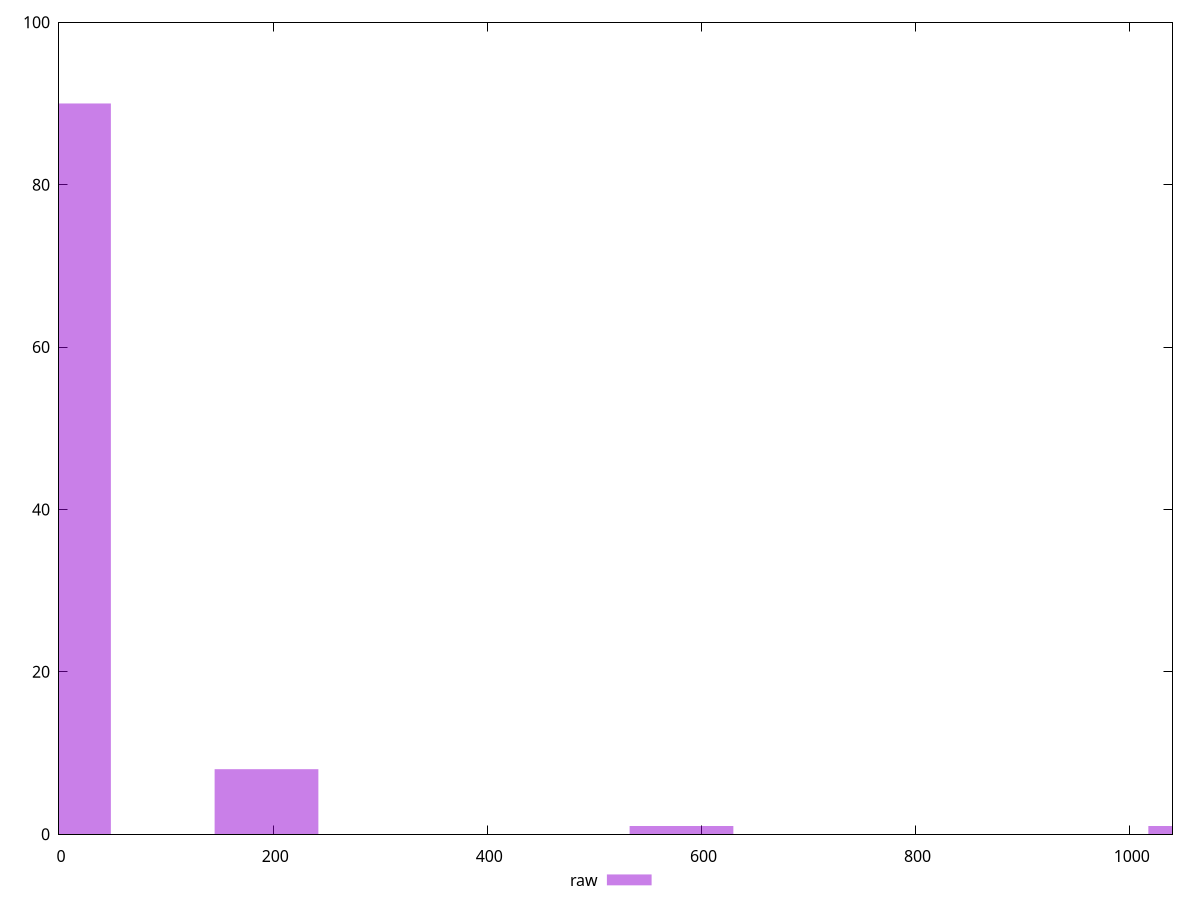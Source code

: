 reset

$raw <<EOF
581.3928191601816 1
1065.8868351269996 1
0 90
193.7976063867272 8
EOF

set key outside below
set boxwidth 96.8988031933636
set xrange [0:1040]
set yrange [0:100]
set trange [0:100]
set style fill transparent solid 0.5 noborder
set terminal svg size 640, 490 enhanced background rgb 'white'
set output "report_00017_2021-02-10T15-08-03.406Z/uses-http2/samples/pages+cached+noadtech+nomedia/raw/histogram.svg"

plot $raw title "raw" with boxes

reset
